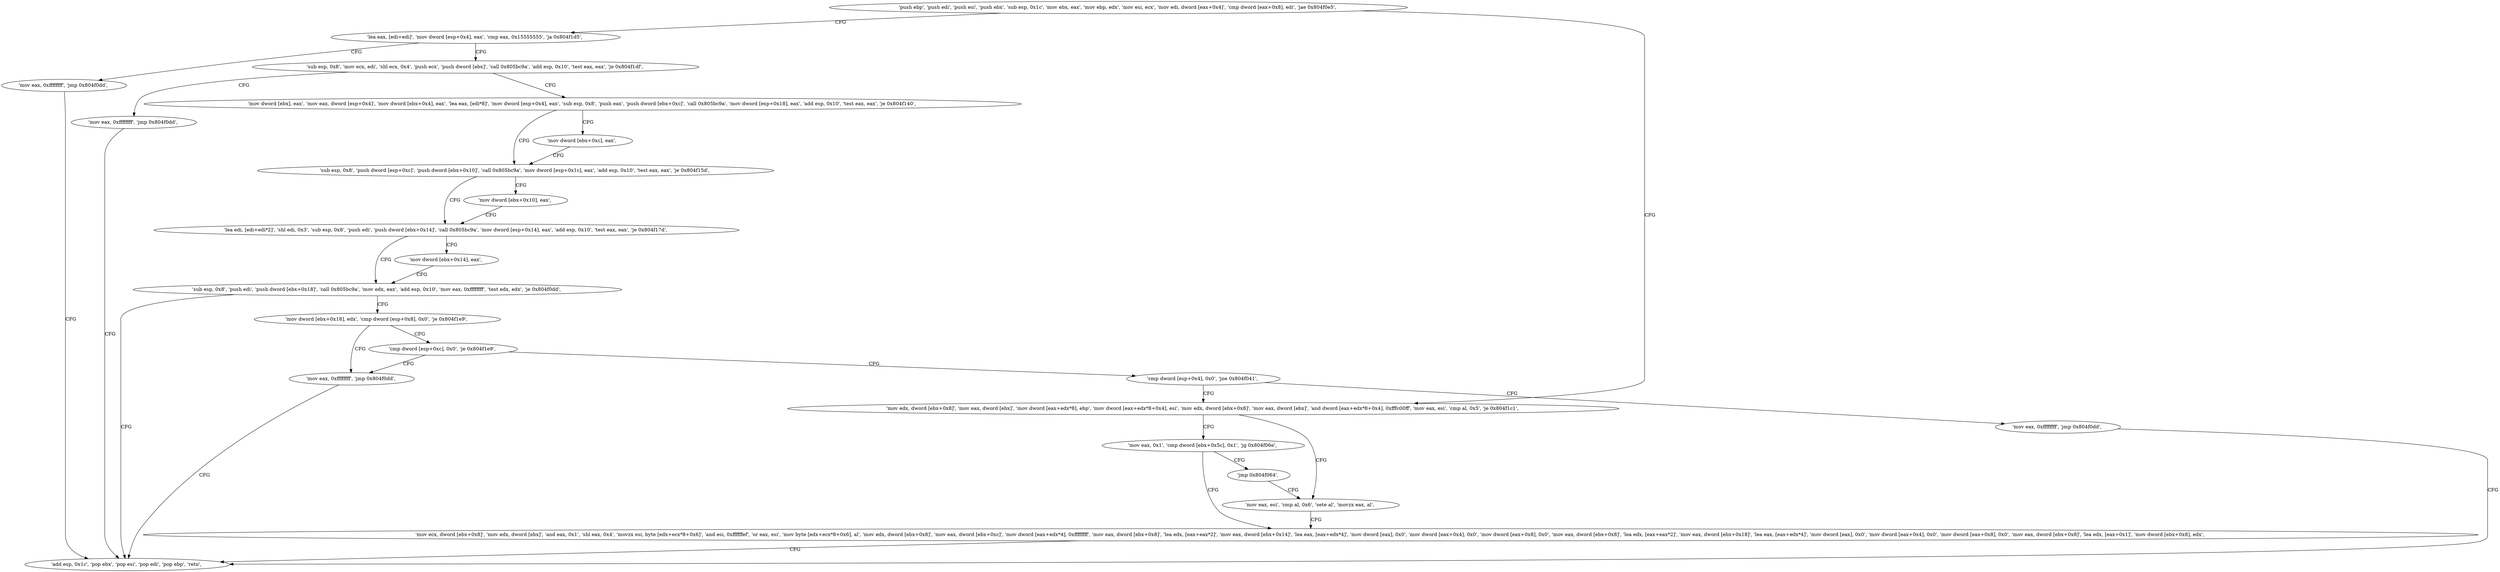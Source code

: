 digraph "func" {
"134541352" [label = "'push ebp', 'push edi', 'push esi', 'push ebx', 'sub esp, 0x1c', 'mov ebx, eax', 'mov ebp, edx', 'mov esi, ecx', 'mov edi, dword [eax+0x4]', 'cmp dword [eax+0x8], edi', 'jae 0x804f0e5', " ]
"134541541" [label = "'lea eax, [edi+edi]', 'mov dword [esp+0x4], eax', 'cmp eax, 0x15555555', 'ja 0x804f1d5', " ]
"134541377" [label = "'mov edx, dword [ebx+0x8]', 'mov eax, dword [ebx]', 'mov dword [eax+edx*8], ebp', 'mov dword [eax+edx*8+0x4], esi', 'mov edx, dword [ebx+0x8]', 'mov eax, dword [ebx]', 'and dword [eax+edx*8+0x4], 0xfffc00ff', 'mov eax, esi', 'cmp al, 0x5', 'je 0x804f1c1', " ]
"134541781" [label = "'mov eax, 0xffffffff', 'jmp 0x804f0dd', " ]
"134541559" [label = "'sub esp, 0x8', 'mov ecx, edi', 'shl ecx, 0x4', 'push ecx', 'push dword [ebx]', 'call 0x805bc9a', 'add esp, 0x10', 'test eax, eax', 'je 0x804f1df', " ]
"134541761" [label = "'mov eax, 0x1', 'cmp dword [ebx+0x5c], 0x1', 'jg 0x804f06e', " ]
"134541412" [label = "'mov eax, esi', 'cmp al, 0x6', 'sete al', 'movzx eax, al', " ]
"134541533" [label = "'add esp, 0x1c', 'pop ebx', 'pop esi', 'pop edi', 'pop ebp', 'retn', " ]
"134541791" [label = "'mov eax, 0xffffffff', 'jmp 0x804f0dd', " ]
"134541586" [label = "'mov dword [ebx], eax', 'mov eax, dword [esp+0x4]', 'mov dword [ebx+0x4], eax', 'lea eax, [edi*8]', 'mov dword [esp+0x4], eax', 'sub esp, 0x8', 'push eax', 'push dword [ebx+0xc]', 'call 0x805bc9a', 'mov dword [esp+0x18], eax', 'add esp, 0x10', 'test eax, eax', 'je 0x804f140', " ]
"134541422" [label = "'mov ecx, dword [ebx+0x8]', 'mov edx, dword [ebx]', 'and eax, 0x1', 'shl eax, 0x4', 'movzx esi, byte [edx+ecx*8+0x6]', 'and esi, 0xffffffef', 'or eax, esi', 'mov byte [edx+ecx*8+0x6], al', 'mov edx, dword [ebx+0x8]', 'mov eax, dword [ebx+0xc]', 'mov dword [eax+edx*4], 0xffffffff', 'mov eax, dword [ebx+0x8]', 'lea edx, [eax+eax*2]', 'mov eax, dword [ebx+0x14]', 'lea eax, [eax+edx*4]', 'mov dword [eax], 0x0', 'mov dword [eax+0x4], 0x0', 'mov dword [eax+0x8], 0x0', 'mov eax, dword [ebx+0x8]', 'lea edx, [eax+eax*2]', 'mov eax, dword [ebx+0x18]', 'lea eax, [eax+edx*4]', 'mov dword [eax], 0x0', 'mov dword [eax+0x4], 0x0', 'mov dword [eax+0x8], 0x0', 'mov eax, dword [ebx+0x8]', 'lea edx, [eax+0x1]', 'mov dword [ebx+0x8], edx', " ]
"134541776" [label = "'jmp 0x804f064', " ]
"134541632" [label = "'sub esp, 0x8', 'push dword [esp+0xc]', 'push dword [ebx+0x10]', 'call 0x805bc9a', 'mov dword [esp+0x1c], eax', 'add esp, 0x10', 'test eax, eax', 'je 0x804f15d', " ]
"134541629" [label = "'mov dword [ebx+0xc], eax', " ]
"134541661" [label = "'lea edi, [edi+edi*2]', 'shl edi, 0x3', 'sub esp, 0x8', 'push edi', 'push dword [ebx+0x14]', 'call 0x805bc9a', 'mov dword [esp+0x14], eax', 'add esp, 0x10', 'test eax, eax', 'je 0x804f17d', " ]
"134541658" [label = "'mov dword [ebx+0x10], eax', " ]
"134541693" [label = "'sub esp, 0x8', 'push edi', 'push dword [ebx+0x18]', 'call 0x805bc9a', 'mov edx, eax', 'add esp, 0x10', 'mov eax, 0xffffffff', 'test edx, edx', 'je 0x804f0dd', " ]
"134541690" [label = "'mov dword [ebx+0x14], eax', " ]
"134541723" [label = "'mov dword [ebx+0x18], edx', 'cmp dword [esp+0x8], 0x0', 'je 0x804f1e9', " ]
"134541801" [label = "'mov eax, 0xffffffff', 'jmp 0x804f0dd', " ]
"134541733" [label = "'cmp dword [esp+0xc], 0x0', 'je 0x804f1e9', " ]
"134541740" [label = "'cmp dword [esp+0x4], 0x0', 'jne 0x804f041', " ]
"134541751" [label = "'mov eax, 0xffffffff', 'jmp 0x804f0dd', " ]
"134541352" -> "134541541" [ label = "CFG" ]
"134541352" -> "134541377" [ label = "CFG" ]
"134541541" -> "134541781" [ label = "CFG" ]
"134541541" -> "134541559" [ label = "CFG" ]
"134541377" -> "134541761" [ label = "CFG" ]
"134541377" -> "134541412" [ label = "CFG" ]
"134541781" -> "134541533" [ label = "CFG" ]
"134541559" -> "134541791" [ label = "CFG" ]
"134541559" -> "134541586" [ label = "CFG" ]
"134541761" -> "134541422" [ label = "CFG" ]
"134541761" -> "134541776" [ label = "CFG" ]
"134541412" -> "134541422" [ label = "CFG" ]
"134541791" -> "134541533" [ label = "CFG" ]
"134541586" -> "134541632" [ label = "CFG" ]
"134541586" -> "134541629" [ label = "CFG" ]
"134541422" -> "134541533" [ label = "CFG" ]
"134541776" -> "134541412" [ label = "CFG" ]
"134541632" -> "134541661" [ label = "CFG" ]
"134541632" -> "134541658" [ label = "CFG" ]
"134541629" -> "134541632" [ label = "CFG" ]
"134541661" -> "134541693" [ label = "CFG" ]
"134541661" -> "134541690" [ label = "CFG" ]
"134541658" -> "134541661" [ label = "CFG" ]
"134541693" -> "134541533" [ label = "CFG" ]
"134541693" -> "134541723" [ label = "CFG" ]
"134541690" -> "134541693" [ label = "CFG" ]
"134541723" -> "134541801" [ label = "CFG" ]
"134541723" -> "134541733" [ label = "CFG" ]
"134541801" -> "134541533" [ label = "CFG" ]
"134541733" -> "134541801" [ label = "CFG" ]
"134541733" -> "134541740" [ label = "CFG" ]
"134541740" -> "134541377" [ label = "CFG" ]
"134541740" -> "134541751" [ label = "CFG" ]
"134541751" -> "134541533" [ label = "CFG" ]
}
